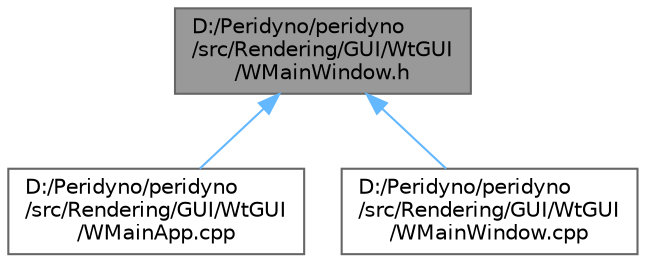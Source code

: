 digraph "D:/Peridyno/peridyno/src/Rendering/GUI/WtGUI/WMainWindow.h"
{
 // LATEX_PDF_SIZE
  bgcolor="transparent";
  edge [fontname=Helvetica,fontsize=10,labelfontname=Helvetica,labelfontsize=10];
  node [fontname=Helvetica,fontsize=10,shape=box,height=0.2,width=0.4];
  Node1 [id="Node000001",label="D:/Peridyno/peridyno\l/src/Rendering/GUI/WtGUI\l/WMainWindow.h",height=0.2,width=0.4,color="gray40", fillcolor="grey60", style="filled", fontcolor="black",tooltip=" "];
  Node1 -> Node2 [id="edge1_Node000001_Node000002",dir="back",color="steelblue1",style="solid",tooltip=" "];
  Node2 [id="Node000002",label="D:/Peridyno/peridyno\l/src/Rendering/GUI/WtGUI\l/WMainApp.cpp",height=0.2,width=0.4,color="grey40", fillcolor="white", style="filled",URL="$_w_main_app_8cpp.html",tooltip=" "];
  Node1 -> Node3 [id="edge2_Node000001_Node000003",dir="back",color="steelblue1",style="solid",tooltip=" "];
  Node3 [id="Node000003",label="D:/Peridyno/peridyno\l/src/Rendering/GUI/WtGUI\l/WMainWindow.cpp",height=0.2,width=0.4,color="grey40", fillcolor="white", style="filled",URL="$_w_main_window_8cpp.html",tooltip=" "];
}
